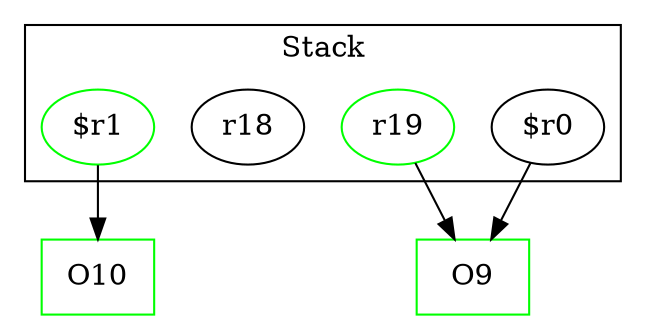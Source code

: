 digraph sample {
  rankDir="LR";
  subgraph cluster_0 {
    label="Stack"
    "$r1"; "$r0"; "r18"; "r19"; 
  }
  "$r1" -> { O10 };
  "$r0" -> { O9 };
  "r18" -> { };
  "r19" -> { O9 };
  O9[shape=box];
  O10[shape=box];
  "$r1"[color="green"];
  "r19"[color="green"];
  O9[color="green"];
  O10[color="green"];
}
